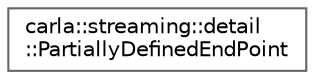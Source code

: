 digraph "类继承关系图"
{
 // INTERACTIVE_SVG=YES
 // LATEX_PDF_SIZE
  bgcolor="transparent";
  edge [fontname=Helvetica,fontsize=10,labelfontname=Helvetica,labelfontsize=10];
  node [fontname=Helvetica,fontsize=10,shape=box,height=0.2,width=0.4];
  rankdir="LR";
  Node0 [id="Node000000",label="carla::streaming::detail\l::PartiallyDefinedEndPoint",height=0.2,width=0.4,color="grey40", fillcolor="white", style="filled",URL="$d1/da7/structcarla_1_1streaming_1_1detail_1_1PartiallyDefinedEndPoint.html",tooltip=" "];
}

